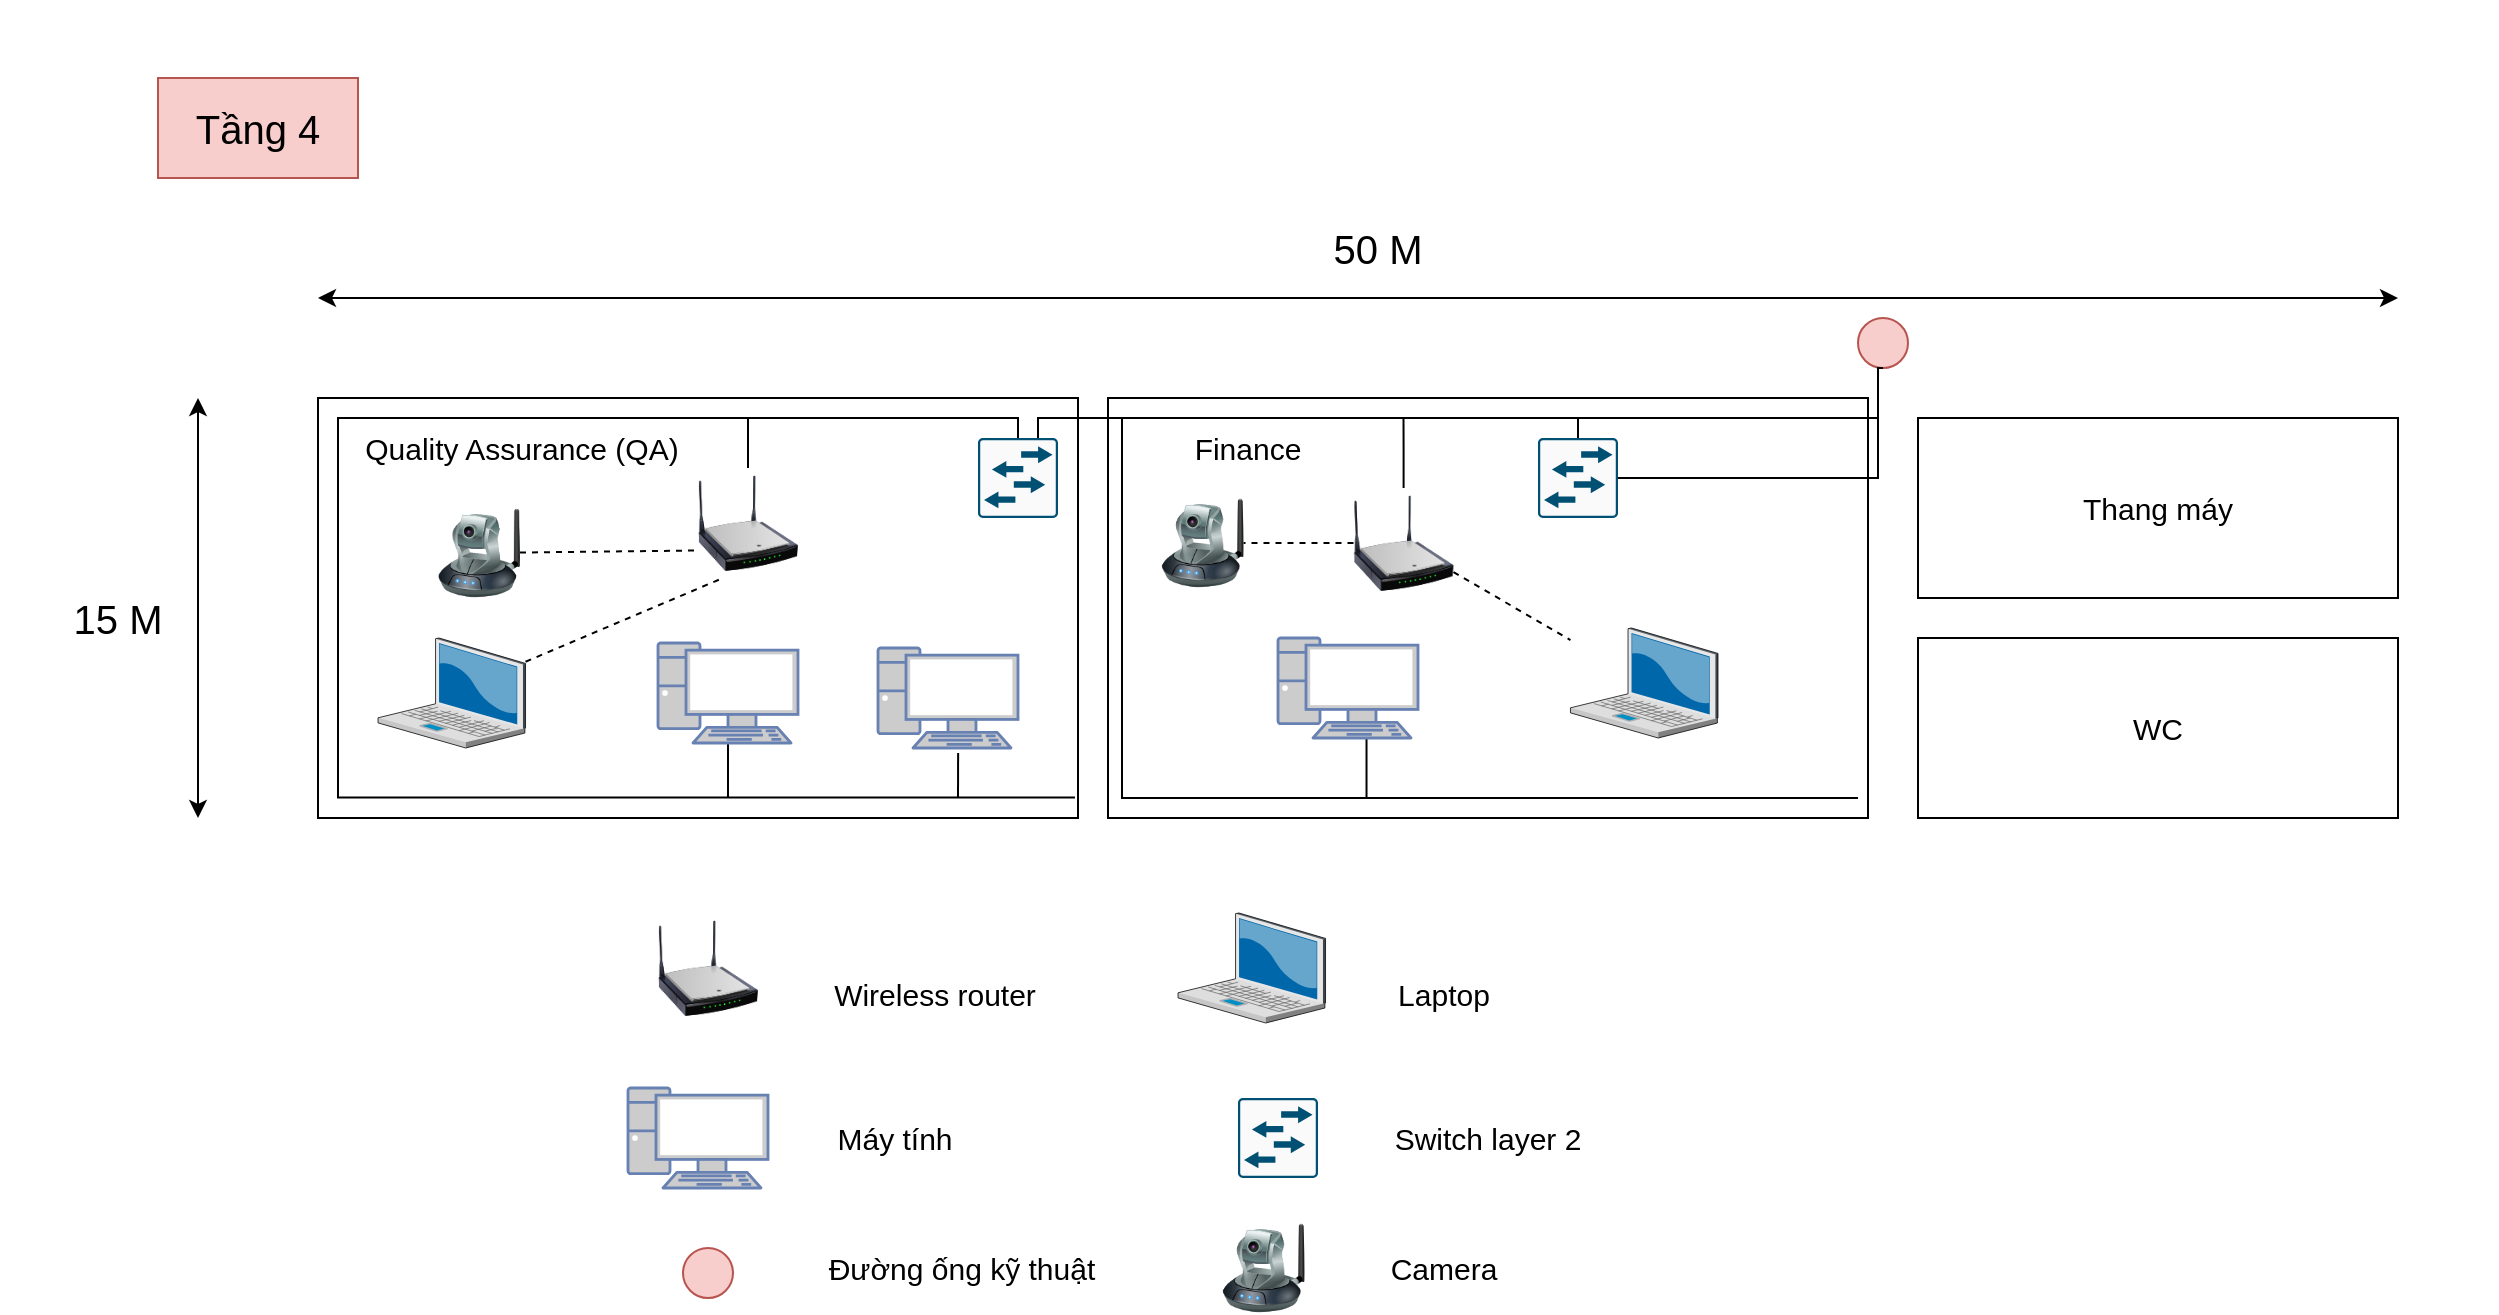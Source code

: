 <mxfile version="22.1.2" type="device">
  <diagram name="Trang-1" id="pPHw5bo-YjagF7NnJY1_">
    <mxGraphModel dx="1235" dy="1807" grid="1" gridSize="10" guides="1" tooltips="1" connect="1" arrows="1" fold="1" page="1" pageScale="1" pageWidth="827" pageHeight="1169" math="0" shadow="0">
      <root>
        <mxCell id="0" />
        <mxCell id="1" parent="0" />
        <mxCell id="xvoymXoU0VaYq1-w-mL5-1" value="" style="rounded=0;whiteSpace=wrap;html=1;" parent="1" vertex="1">
          <mxGeometry x="240" y="190" width="380" height="210" as="geometry" />
        </mxCell>
        <mxCell id="hLbu3QlfQWP0Bb9gRY2X-2" value="" style="rounded=0;whiteSpace=wrap;html=1;" parent="1" vertex="1">
          <mxGeometry x="1040" y="200" width="240" height="90" as="geometry" />
        </mxCell>
        <mxCell id="hLbu3QlfQWP0Bb9gRY2X-3" value="" style="rounded=0;whiteSpace=wrap;html=1;" parent="1" vertex="1">
          <mxGeometry x="1040" y="310" width="240" height="90" as="geometry" />
        </mxCell>
        <mxCell id="hLbu3QlfQWP0Bb9gRY2X-4" value="" style="endArrow=classic;startArrow=classic;html=1;rounded=0;" parent="1" edge="1">
          <mxGeometry width="50" height="50" relative="1" as="geometry">
            <mxPoint x="240" y="140" as="sourcePoint" />
            <mxPoint x="1280" y="140" as="targetPoint" />
          </mxGeometry>
        </mxCell>
        <mxCell id="hLbu3QlfQWP0Bb9gRY2X-5" value="" style="endArrow=classic;startArrow=classic;html=1;rounded=0;" parent="1" edge="1">
          <mxGeometry width="50" height="50" relative="1" as="geometry">
            <mxPoint x="180" y="400" as="sourcePoint" />
            <mxPoint x="180" y="190" as="targetPoint" />
          </mxGeometry>
        </mxCell>
        <mxCell id="hLbu3QlfQWP0Bb9gRY2X-6" value="&lt;font style=&quot;font-size: 20px;&quot;&gt;50 M&lt;/font&gt;" style="text;html=1;strokeColor=none;fillColor=none;align=center;verticalAlign=middle;whiteSpace=wrap;rounded=0;" parent="1" vertex="1">
          <mxGeometry x="740" y="100" width="60" height="30" as="geometry" />
        </mxCell>
        <mxCell id="hLbu3QlfQWP0Bb9gRY2X-7" value="&lt;font style=&quot;font-size: 20px;&quot;&gt;15 M&lt;/font&gt;" style="text;html=1;strokeColor=none;fillColor=none;align=center;verticalAlign=middle;whiteSpace=wrap;rounded=0;rotation=0;" parent="1" vertex="1">
          <mxGeometry x="110" y="285" width="60" height="30" as="geometry" />
        </mxCell>
        <mxCell id="hLbu3QlfQWP0Bb9gRY2X-8" value="&lt;font style=&quot;font-size: 15px;&quot;&gt;Quality Assurance (QA)&lt;/font&gt;" style="text;html=1;strokeColor=none;fillColor=none;align=center;verticalAlign=middle;whiteSpace=wrap;rounded=0;" parent="1" vertex="1">
          <mxGeometry x="207" y="200" width="270" height="30" as="geometry" />
        </mxCell>
        <mxCell id="hLbu3QlfQWP0Bb9gRY2X-10" value="&lt;font style=&quot;font-size: 15px;&quot;&gt;Thang máy&lt;/font&gt;" style="text;html=1;strokeColor=none;fillColor=none;align=center;verticalAlign=middle;whiteSpace=wrap;rounded=0;" parent="1" vertex="1">
          <mxGeometry x="1060" y="230" width="200" height="30" as="geometry" />
        </mxCell>
        <mxCell id="hLbu3QlfQWP0Bb9gRY2X-11" value="&lt;font style=&quot;font-size: 15px;&quot;&gt;WC&lt;/font&gt;" style="text;html=1;strokeColor=none;fillColor=none;align=center;verticalAlign=middle;whiteSpace=wrap;rounded=0;" parent="1" vertex="1">
          <mxGeometry x="1060" y="340" width="200" height="30" as="geometry" />
        </mxCell>
        <mxCell id="hLbu3QlfQWP0Bb9gRY2X-14" value="&lt;font style=&quot;font-size: 20px;&quot;&gt;Tầng 4&lt;/font&gt;" style="text;html=1;strokeColor=#b85450;fillColor=#f8cecc;align=center;verticalAlign=middle;whiteSpace=wrap;rounded=0;" parent="1" vertex="1">
          <mxGeometry x="160" y="30" width="100" height="50" as="geometry" />
        </mxCell>
        <mxCell id="hLbu3QlfQWP0Bb9gRY2X-15" value="" style="endArrow=classic;startArrow=classic;html=1;rounded=0;strokeColor=#FFFFFF;" parent="1" edge="1">
          <mxGeometry width="50" height="50" relative="1" as="geometry">
            <mxPoint x="770" as="sourcePoint" />
            <mxPoint x="770" y="40" as="targetPoint" />
          </mxGeometry>
        </mxCell>
        <mxCell id="hLbu3QlfQWP0Bb9gRY2X-16" value="" style="endArrow=classic;startArrow=classic;html=1;rounded=0;strokeColor=#FFFFFF;" parent="1" edge="1">
          <mxGeometry width="50" height="50" relative="1" as="geometry">
            <mxPoint x="790" y="480" as="sourcePoint" />
            <mxPoint x="790" y="520" as="targetPoint" />
          </mxGeometry>
        </mxCell>
        <mxCell id="hLbu3QlfQWP0Bb9gRY2X-17" value="" style="endArrow=classic;startArrow=classic;html=1;rounded=0;strokeColor=#FFFFFF;" parent="1" edge="1">
          <mxGeometry width="50" height="50" relative="1" as="geometry">
            <mxPoint x="90" y="330" as="sourcePoint" />
            <mxPoint x="120" y="330" as="targetPoint" />
          </mxGeometry>
        </mxCell>
        <mxCell id="hLbu3QlfQWP0Bb9gRY2X-18" value="" style="endArrow=classic;startArrow=classic;html=1;rounded=0;strokeColor=#FFFFFF;" parent="1" edge="1">
          <mxGeometry width="50" height="50" relative="1" as="geometry">
            <mxPoint x="1300" y="310" as="sourcePoint" />
            <mxPoint x="1320" y="310" as="targetPoint" />
          </mxGeometry>
        </mxCell>
        <mxCell id="cIawQBJBCyzUcV7PF4F9-18" value="" style="rounded=0;whiteSpace=wrap;html=1;" parent="1" vertex="1">
          <mxGeometry x="635" y="190" width="380" height="210" as="geometry" />
        </mxCell>
        <mxCell id="cIawQBJBCyzUcV7PF4F9-19" value="&lt;font style=&quot;font-size: 15px;&quot;&gt;Finance&lt;/font&gt;" style="text;html=1;strokeColor=none;fillColor=none;align=center;verticalAlign=middle;whiteSpace=wrap;rounded=0;" parent="1" vertex="1">
          <mxGeometry x="570" y="200" width="270" height="30" as="geometry" />
        </mxCell>
        <mxCell id="cIawQBJBCyzUcV7PF4F9-31" style="rounded=0;orthogonalLoop=1;jettySize=auto;html=1;entryX=0.25;entryY=1;entryDx=0;entryDy=0;endArrow=none;endFill=0;dashed=1;strokeWidth=1;" parent="1" source="cIawQBJBCyzUcV7PF4F9-21" target="cIawQBJBCyzUcV7PF4F9-26" edge="1">
          <mxGeometry relative="1" as="geometry" />
        </mxCell>
        <mxCell id="cIawQBJBCyzUcV7PF4F9-21" value="" style="verticalLabelPosition=bottom;sketch=0;aspect=fixed;html=1;verticalAlign=top;strokeColor=none;align=center;outlineConnect=0;shape=mxgraph.citrix.laptop_2;" parent="1" vertex="1">
          <mxGeometry x="270" y="310" width="73.76" height="55" as="geometry" />
        </mxCell>
        <mxCell id="9sFVNQ1BYdqKN7KZvEyV-2" style="edgeStyle=orthogonalEdgeStyle;rounded=0;orthogonalLoop=1;jettySize=auto;html=1;endArrow=none;endFill=0;" parent="1" source="cIawQBJBCyzUcV7PF4F9-22" edge="1">
          <mxGeometry relative="1" as="geometry">
            <mxPoint x="445" y="390" as="targetPoint" />
          </mxGeometry>
        </mxCell>
        <mxCell id="cIawQBJBCyzUcV7PF4F9-22" value="" style="fontColor=#0066CC;verticalAlign=top;verticalLabelPosition=bottom;labelPosition=center;align=center;html=1;outlineConnect=0;fillColor=#CCCCCC;strokeColor=#6881B3;gradientColor=none;gradientDirection=north;strokeWidth=2;shape=mxgraph.networks.pc;" parent="1" vertex="1">
          <mxGeometry x="410" y="312.5" width="70" height="50" as="geometry" />
        </mxCell>
        <mxCell id="cIawQBJBCyzUcV7PF4F9-34" style="edgeStyle=orthogonalEdgeStyle;rounded=0;orthogonalLoop=1;jettySize=auto;html=1;entryX=0;entryY=0.5;entryDx=0;entryDy=0;exitX=0.75;exitY=0;exitDx=0;exitDy=0;exitPerimeter=0;" parent="1" source="cIawQBJBCyzUcV7PF4F9-23" target="cIawQBJBCyzUcV7PF4F9-35" edge="1">
          <mxGeometry relative="1" as="geometry">
            <mxPoint x="940" y="190" as="targetPoint" />
            <Array as="points">
              <mxPoint x="600" y="200" />
              <mxPoint x="1020" y="200" />
              <mxPoint x="1020" y="163" />
            </Array>
          </mxGeometry>
        </mxCell>
        <mxCell id="Lshlf3ugooddYHqgElno-1" style="edgeStyle=orthogonalEdgeStyle;rounded=0;orthogonalLoop=1;jettySize=auto;html=1;endArrow=none;endFill=0;entryX=0.996;entryY=0.951;entryDx=0;entryDy=0;entryPerimeter=0;" parent="1" source="cIawQBJBCyzUcV7PF4F9-23" target="xvoymXoU0VaYq1-w-mL5-1" edge="1">
          <mxGeometry relative="1" as="geometry">
            <mxPoint x="610" y="390" as="targetPoint" />
            <Array as="points">
              <mxPoint x="590" y="200" />
              <mxPoint x="250" y="200" />
              <mxPoint x="250" y="390" />
            </Array>
          </mxGeometry>
        </mxCell>
        <mxCell id="cIawQBJBCyzUcV7PF4F9-23" value="" style="sketch=0;points=[[0.015,0.015,0],[0.985,0.015,0],[0.985,0.985,0],[0.015,0.985,0],[0.25,0,0],[0.5,0,0],[0.75,0,0],[1,0.25,0],[1,0.5,0],[1,0.75,0],[0.75,1,0],[0.5,1,0],[0.25,1,0],[0,0.75,0],[0,0.5,0],[0,0.25,0]];verticalLabelPosition=bottom;html=1;verticalAlign=top;aspect=fixed;align=center;pointerEvents=1;shape=mxgraph.cisco19.rect;prIcon=l2_switch;fillColor=#FAFAFA;strokeColor=#005073;" parent="1" vertex="1">
          <mxGeometry x="570" y="210" width="40" height="40" as="geometry" />
        </mxCell>
        <mxCell id="Lshlf3ugooddYHqgElno-2" style="edgeStyle=orthogonalEdgeStyle;rounded=0;orthogonalLoop=1;jettySize=auto;html=1;endArrow=none;endFill=0;" parent="1" source="cIawQBJBCyzUcV7PF4F9-26" edge="1">
          <mxGeometry relative="1" as="geometry">
            <mxPoint x="455" y="200" as="targetPoint" />
          </mxGeometry>
        </mxCell>
        <mxCell id="cIawQBJBCyzUcV7PF4F9-26" value="" style="image;html=1;image=img/lib/clip_art/networking/Wireless_Router_N_128x128.png" parent="1" vertex="1">
          <mxGeometry x="430" y="225" width="50" height="55" as="geometry" />
        </mxCell>
        <mxCell id="cIawQBJBCyzUcV7PF4F9-35" value="" style="ellipse;whiteSpace=wrap;html=1;aspect=fixed;fillColor=#f8cecc;strokeColor=#b85450;" parent="1" vertex="1">
          <mxGeometry x="1010" y="150" width="25" height="25" as="geometry" />
        </mxCell>
        <mxCell id="cIawQBJBCyzUcV7PF4F9-42" value="" style="image;html=1;image=img/lib/clip_art/networking/Wireless_Router_N_128x128.png" parent="1" vertex="1">
          <mxGeometry x="410" y="447.5" width="50" height="55" as="geometry" />
        </mxCell>
        <mxCell id="cIawQBJBCyzUcV7PF4F9-43" value="&lt;span style=&quot;font-size: 15px;&quot;&gt;Wireless router&lt;/span&gt;" style="text;html=1;strokeColor=none;fillColor=none;align=center;verticalAlign=middle;whiteSpace=wrap;rounded=0;" parent="1" vertex="1">
          <mxGeometry x="477" y="472.5" width="143" height="30" as="geometry" />
        </mxCell>
        <mxCell id="cIawQBJBCyzUcV7PF4F9-44" value="" style="fontColor=#0066CC;verticalAlign=top;verticalLabelPosition=bottom;labelPosition=center;align=center;html=1;outlineConnect=0;fillColor=#CCCCCC;strokeColor=#6881B3;gradientColor=none;gradientDirection=north;strokeWidth=2;shape=mxgraph.networks.pc;" parent="1" vertex="1">
          <mxGeometry x="395" y="535" width="70" height="50" as="geometry" />
        </mxCell>
        <mxCell id="cIawQBJBCyzUcV7PF4F9-45" value="&lt;span style=&quot;font-size: 15px;&quot;&gt;Máy tính&lt;/span&gt;" style="text;html=1;strokeColor=none;fillColor=none;align=center;verticalAlign=middle;whiteSpace=wrap;rounded=0;" parent="1" vertex="1">
          <mxGeometry x="477" y="545" width="103" height="30" as="geometry" />
        </mxCell>
        <mxCell id="cIawQBJBCyzUcV7PF4F9-46" value="" style="verticalLabelPosition=bottom;sketch=0;aspect=fixed;html=1;verticalAlign=top;strokeColor=none;align=center;outlineConnect=0;shape=mxgraph.citrix.laptop_2;" parent="1" vertex="1">
          <mxGeometry x="670" y="447.5" width="73.76" height="55" as="geometry" />
        </mxCell>
        <mxCell id="cIawQBJBCyzUcV7PF4F9-47" value="&lt;span style=&quot;font-size: 15px;&quot;&gt;Laptop&lt;/span&gt;" style="text;html=1;strokeColor=none;fillColor=none;align=center;verticalAlign=middle;whiteSpace=wrap;rounded=0;" parent="1" vertex="1">
          <mxGeometry x="757.75" y="472.5" width="90" height="30" as="geometry" />
        </mxCell>
        <mxCell id="cIawQBJBCyzUcV7PF4F9-48" value="" style="sketch=0;points=[[0.015,0.015,0],[0.985,0.015,0],[0.985,0.985,0],[0.015,0.985,0],[0.25,0,0],[0.5,0,0],[0.75,0,0],[1,0.25,0],[1,0.5,0],[1,0.75,0],[0.75,1,0],[0.5,1,0],[0.25,1,0],[0,0.75,0],[0,0.5,0],[0,0.25,0]];verticalLabelPosition=bottom;html=1;verticalAlign=top;aspect=fixed;align=center;pointerEvents=1;shape=mxgraph.cisco19.rect;prIcon=l2_switch;fillColor=#FAFAFA;strokeColor=#005073;" parent="1" vertex="1">
          <mxGeometry x="700" y="540" width="40" height="40" as="geometry" />
        </mxCell>
        <mxCell id="cIawQBJBCyzUcV7PF4F9-49" value="&lt;span style=&quot;font-size: 15px;&quot;&gt;Switch layer 2&lt;/span&gt;" style="text;html=1;strokeColor=none;fillColor=none;align=center;verticalAlign=middle;whiteSpace=wrap;rounded=0;" parent="1" vertex="1">
          <mxGeometry x="775" y="545" width="100" height="30" as="geometry" />
        </mxCell>
        <mxCell id="cIawQBJBCyzUcV7PF4F9-55" value="" style="ellipse;whiteSpace=wrap;html=1;aspect=fixed;fillColor=#f8cecc;strokeColor=#b85450;" parent="1" vertex="1">
          <mxGeometry x="422.5" y="615" width="25" height="25" as="geometry" />
        </mxCell>
        <mxCell id="cIawQBJBCyzUcV7PF4F9-56" value="&lt;span style=&quot;font-size: 15px;&quot;&gt;Đường ống kỹ thuật&lt;/span&gt;" style="text;html=1;strokeColor=none;fillColor=none;align=center;verticalAlign=middle;whiteSpace=wrap;rounded=0;" parent="1" vertex="1">
          <mxGeometry x="472.5" y="610" width="177.5" height="30" as="geometry" />
        </mxCell>
        <mxCell id="9sFVNQ1BYdqKN7KZvEyV-3" style="edgeStyle=orthogonalEdgeStyle;rounded=0;orthogonalLoop=1;jettySize=auto;html=1;endArrow=none;endFill=0;" parent="1" edge="1">
          <mxGeometry relative="1" as="geometry">
            <mxPoint x="560" y="390" as="targetPoint" />
            <mxPoint x="560.059" y="367.5" as="sourcePoint" />
          </mxGeometry>
        </mxCell>
        <mxCell id="9sFVNQ1BYdqKN7KZvEyV-5" style="edgeStyle=orthogonalEdgeStyle;rounded=0;orthogonalLoop=1;jettySize=auto;html=1;entryX=0.5;entryY=1;entryDx=0;entryDy=0;endArrow=none;endFill=0;" parent="1" source="9sFVNQ1BYdqKN7KZvEyV-4" target="cIawQBJBCyzUcV7PF4F9-35" edge="1">
          <mxGeometry relative="1" as="geometry">
            <Array as="points">
              <mxPoint x="1020" y="230" />
              <mxPoint x="1020" y="175" />
            </Array>
          </mxGeometry>
        </mxCell>
        <mxCell id="9sFVNQ1BYdqKN7KZvEyV-4" value="" style="sketch=0;points=[[0.015,0.015,0],[0.985,0.015,0],[0.985,0.985,0],[0.015,0.985,0],[0.25,0,0],[0.5,0,0],[0.75,0,0],[1,0.25,0],[1,0.5,0],[1,0.75,0],[0.75,1,0],[0.5,1,0],[0.25,1,0],[0,0.75,0],[0,0.5,0],[0,0.25,0]];verticalLabelPosition=bottom;html=1;verticalAlign=top;aspect=fixed;align=center;pointerEvents=1;shape=mxgraph.cisco19.rect;prIcon=l2_switch;fillColor=#FAFAFA;strokeColor=#005073;" parent="1" vertex="1">
          <mxGeometry x="850" y="210" width="40" height="40" as="geometry" />
        </mxCell>
        <mxCell id="9sFVNQ1BYdqKN7KZvEyV-6" style="edgeStyle=orthogonalEdgeStyle;rounded=0;orthogonalLoop=1;jettySize=auto;html=1;endArrow=none;endFill=0;exitX=0.5;exitY=0;exitDx=0;exitDy=0;exitPerimeter=0;" parent="1" source="9sFVNQ1BYdqKN7KZvEyV-4" edge="1">
          <mxGeometry relative="1" as="geometry">
            <mxPoint x="1010" y="390" as="targetPoint" />
            <Array as="points">
              <mxPoint x="870" y="200" />
              <mxPoint x="642" y="200" />
              <mxPoint x="642" y="390" />
            </Array>
            <mxPoint x="982" y="210" as="sourcePoint" />
          </mxGeometry>
        </mxCell>
        <mxCell id="9sFVNQ1BYdqKN7KZvEyV-9" style="edgeStyle=orthogonalEdgeStyle;rounded=0;orthogonalLoop=1;jettySize=auto;html=1;endArrow=none;endFill=0;" parent="1" edge="1">
          <mxGeometry relative="1" as="geometry">
            <mxPoint x="764.26" y="390" as="targetPoint" />
            <mxPoint x="764.26" y="360" as="sourcePoint" />
          </mxGeometry>
        </mxCell>
        <mxCell id="9sFVNQ1BYdqKN7KZvEyV-16" style="rounded=0;orthogonalLoop=1;jettySize=auto;html=1;entryX=0;entryY=0.75;entryDx=0;entryDy=0;endArrow=none;endFill=0;dashed=1;" parent="1" source="9sFVNQ1BYdqKN7KZvEyV-15" target="cIawQBJBCyzUcV7PF4F9-26" edge="1">
          <mxGeometry relative="1" as="geometry" />
        </mxCell>
        <mxCell id="9sFVNQ1BYdqKN7KZvEyV-15" value="" style="image;html=1;image=img/lib/clip_art/networking/Ip_Camera_128x128.png" parent="1" vertex="1">
          <mxGeometry x="300" y="245" width="41" height="45" as="geometry" />
        </mxCell>
        <mxCell id="9sFVNQ1BYdqKN7KZvEyV-17" value="" style="image;html=1;image=img/lib/clip_art/networking/Ip_Camera_128x128.png" parent="1" vertex="1">
          <mxGeometry x="692.25" y="602.5" width="41" height="45" as="geometry" />
        </mxCell>
        <mxCell id="9sFVNQ1BYdqKN7KZvEyV-18" value="&lt;span style=&quot;font-size: 15px;&quot;&gt;Camera&lt;/span&gt;" style="text;html=1;strokeColor=none;fillColor=none;align=center;verticalAlign=middle;whiteSpace=wrap;rounded=0;" parent="1" vertex="1">
          <mxGeometry x="757.75" y="610" width="90" height="30" as="geometry" />
        </mxCell>
        <mxCell id="74fUHUlQNghTRBlSNIHB-1" value="" style="fontColor=#0066CC;verticalAlign=top;verticalLabelPosition=bottom;labelPosition=center;align=center;html=1;outlineConnect=0;fillColor=#CCCCCC;strokeColor=#6881B3;gradientColor=none;gradientDirection=north;strokeWidth=2;shape=mxgraph.networks.pc;" vertex="1" parent="1">
          <mxGeometry x="720" y="310" width="70" height="50" as="geometry" />
        </mxCell>
        <mxCell id="74fUHUlQNghTRBlSNIHB-3" value="" style="fontColor=#0066CC;verticalAlign=top;verticalLabelPosition=bottom;labelPosition=center;align=center;html=1;outlineConnect=0;fillColor=#CCCCCC;strokeColor=#6881B3;gradientColor=none;gradientDirection=north;strokeWidth=2;shape=mxgraph.networks.pc;" vertex="1" parent="1">
          <mxGeometry x="520" y="315" width="70" height="50" as="geometry" />
        </mxCell>
        <mxCell id="74fUHUlQNghTRBlSNIHB-11" style="rounded=0;orthogonalLoop=1;jettySize=auto;html=1;entryX=1;entryY=0.5;entryDx=0;entryDy=0;dashed=1;endArrow=none;endFill=0;" edge="1" parent="1" source="74fUHUlQNghTRBlSNIHB-7" target="74fUHUlQNghTRBlSNIHB-10">
          <mxGeometry relative="1" as="geometry" />
        </mxCell>
        <mxCell id="74fUHUlQNghTRBlSNIHB-13" style="rounded=0;orthogonalLoop=1;jettySize=auto;html=1;dashed=1;endArrow=none;endFill=0;" edge="1" parent="1" source="74fUHUlQNghTRBlSNIHB-7" target="74fUHUlQNghTRBlSNIHB-12">
          <mxGeometry relative="1" as="geometry" />
        </mxCell>
        <mxCell id="74fUHUlQNghTRBlSNIHB-14" style="edgeStyle=orthogonalEdgeStyle;rounded=0;orthogonalLoop=1;jettySize=auto;html=1;endArrow=none;endFill=0;" edge="1" parent="1" source="74fUHUlQNghTRBlSNIHB-7">
          <mxGeometry relative="1" as="geometry">
            <mxPoint x="782.75" y="200" as="targetPoint" />
          </mxGeometry>
        </mxCell>
        <mxCell id="74fUHUlQNghTRBlSNIHB-7" value="" style="image;html=1;image=img/lib/clip_art/networking/Wireless_Router_N_128x128.png" vertex="1" parent="1">
          <mxGeometry x="757.75" y="235" width="50" height="55" as="geometry" />
        </mxCell>
        <mxCell id="74fUHUlQNghTRBlSNIHB-10" value="" style="image;html=1;image=img/lib/clip_art/networking/Ip_Camera_128x128.png" vertex="1" parent="1">
          <mxGeometry x="661.76" y="240" width="41" height="45" as="geometry" />
        </mxCell>
        <mxCell id="74fUHUlQNghTRBlSNIHB-12" value="" style="verticalLabelPosition=bottom;sketch=0;aspect=fixed;html=1;verticalAlign=top;strokeColor=none;align=center;outlineConnect=0;shape=mxgraph.citrix.laptop_2;" vertex="1" parent="1">
          <mxGeometry x="866.24" y="305" width="73.76" height="55" as="geometry" />
        </mxCell>
      </root>
    </mxGraphModel>
  </diagram>
</mxfile>
